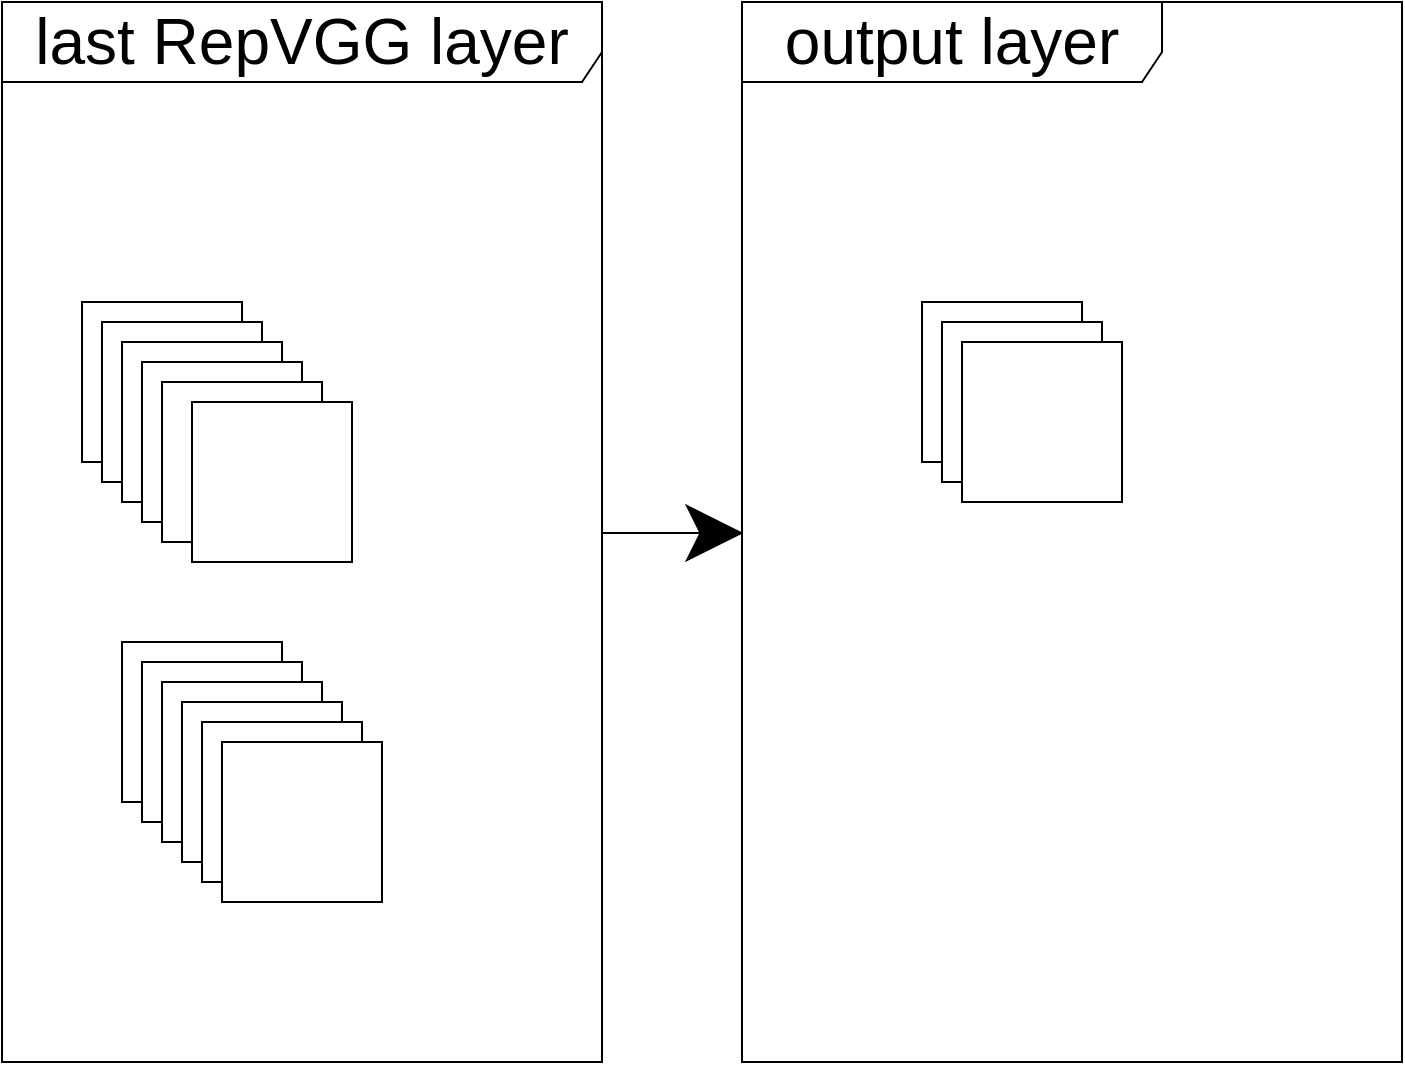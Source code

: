 <mxfile version="14.6.13" type="device"><diagram id="oKcPSFgcU29VvNn_RHG1" name="第 1 页"><mxGraphModel dx="1843" dy="1420" grid="1" gridSize="10" guides="1" tooltips="1" connect="1" arrows="1" fold="1" page="1" pageScale="1" pageWidth="827" pageHeight="1169" math="0" shadow="0"><root><mxCell id="0"/><mxCell id="1" parent="0"/><mxCell id="RSV_mX9RO2imKjYV7ej5-3" style="edgeStyle=orthogonalEdgeStyle;rounded=0;orthogonalLoop=1;jettySize=auto;html=1;endSize=26;startSize=26;entryX=0.002;entryY=0.501;entryDx=0;entryDy=0;entryPerimeter=0;" edge="1" parent="1" source="zD3AS7W93uTh7z1m6YlP-1" target="zD3AS7W93uTh7z1m6YlP-2"><mxGeometry relative="1" as="geometry"><mxPoint x="527" y="396" as="targetPoint"/><Array as="points"><mxPoint x="484" y="395"/></Array></mxGeometry></mxCell><mxCell id="zD3AS7W93uTh7z1m6YlP-1" value="&lt;font style=&quot;font-size: 32px&quot;&gt;last RepVGG layer&lt;/font&gt;" style="shape=umlFrame;whiteSpace=wrap;html=1;width=300;height=40;fontSize=32;" parent="1" vertex="1"><mxGeometry x="160" y="130" width="300" height="530" as="geometry"/></mxCell><mxCell id="zD3AS7W93uTh7z1m6YlP-2" value="&lt;font style=&quot;font-size: 32px&quot;&gt;output layer&lt;/font&gt;" style="shape=umlFrame;whiteSpace=wrap;html=1;width=210;height=40;fontSize=32;" parent="1" vertex="1"><mxGeometry x="530" y="130" width="330" height="530" as="geometry"/></mxCell><mxCell id="zD3AS7W93uTh7z1m6YlP-3" value="" style="whiteSpace=wrap;html=1;aspect=fixed;" parent="1" vertex="1"><mxGeometry x="200" y="280" width="80" height="80" as="geometry"/></mxCell><mxCell id="zD3AS7W93uTh7z1m6YlP-4" value="" style="whiteSpace=wrap;html=1;aspect=fixed;" parent="1" vertex="1"><mxGeometry x="210" y="290" width="80" height="80" as="geometry"/></mxCell><mxCell id="zD3AS7W93uTh7z1m6YlP-5" value="" style="whiteSpace=wrap;html=1;aspect=fixed;" parent="1" vertex="1"><mxGeometry x="220" y="300" width="80" height="80" as="geometry"/></mxCell><mxCell id="zD3AS7W93uTh7z1m6YlP-6" value="" style="whiteSpace=wrap;html=1;aspect=fixed;" parent="1" vertex="1"><mxGeometry x="230" y="310" width="80" height="80" as="geometry"/></mxCell><mxCell id="zD3AS7W93uTh7z1m6YlP-19" value="" style="whiteSpace=wrap;html=1;aspect=fixed;" parent="1" vertex="1"><mxGeometry x="240" y="320" width="80" height="80" as="geometry"/></mxCell><mxCell id="zD3AS7W93uTh7z1m6YlP-20" value="" style="whiteSpace=wrap;html=1;aspect=fixed;" parent="1" vertex="1"><mxGeometry x="220" y="450" width="80" height="80" as="geometry"/></mxCell><mxCell id="zD3AS7W93uTh7z1m6YlP-21" value="" style="whiteSpace=wrap;html=1;aspect=fixed;" parent="1" vertex="1"><mxGeometry x="230" y="460" width="80" height="80" as="geometry"/></mxCell><mxCell id="zD3AS7W93uTh7z1m6YlP-22" value="" style="whiteSpace=wrap;html=1;aspect=fixed;" parent="1" vertex="1"><mxGeometry x="255" y="330" width="80" height="80" as="geometry"/></mxCell><mxCell id="zD3AS7W93uTh7z1m6YlP-23" value="" style="whiteSpace=wrap;html=1;aspect=fixed;" parent="1" vertex="1"><mxGeometry x="240" y="470" width="80" height="80" as="geometry"/></mxCell><mxCell id="zD3AS7W93uTh7z1m6YlP-24" value="" style="whiteSpace=wrap;html=1;aspect=fixed;" parent="1" vertex="1"><mxGeometry x="250" y="480" width="80" height="80" as="geometry"/></mxCell><mxCell id="zD3AS7W93uTh7z1m6YlP-25" value="" style="whiteSpace=wrap;html=1;aspect=fixed;" parent="1" vertex="1"><mxGeometry x="260" y="490" width="80" height="80" as="geometry"/></mxCell><mxCell id="zD3AS7W93uTh7z1m6YlP-26" value="" style="whiteSpace=wrap;html=1;aspect=fixed;" parent="1" vertex="1"><mxGeometry x="270" y="500" width="80" height="80" as="geometry"/></mxCell><mxCell id="zD3AS7W93uTh7z1m6YlP-27" value="" style="whiteSpace=wrap;html=1;aspect=fixed;" parent="1" vertex="1"><mxGeometry x="620" y="280" width="80" height="80" as="geometry"/></mxCell><mxCell id="zD3AS7W93uTh7z1m6YlP-28" value="" style="whiteSpace=wrap;html=1;aspect=fixed;" parent="1" vertex="1"><mxGeometry x="630" y="290" width="80" height="80" as="geometry"/></mxCell><mxCell id="zD3AS7W93uTh7z1m6YlP-29" value="" style="whiteSpace=wrap;html=1;aspect=fixed;" parent="1" vertex="1"><mxGeometry x="640" y="300" width="80" height="80" as="geometry"/></mxCell></root></mxGraphModel></diagram></mxfile>
